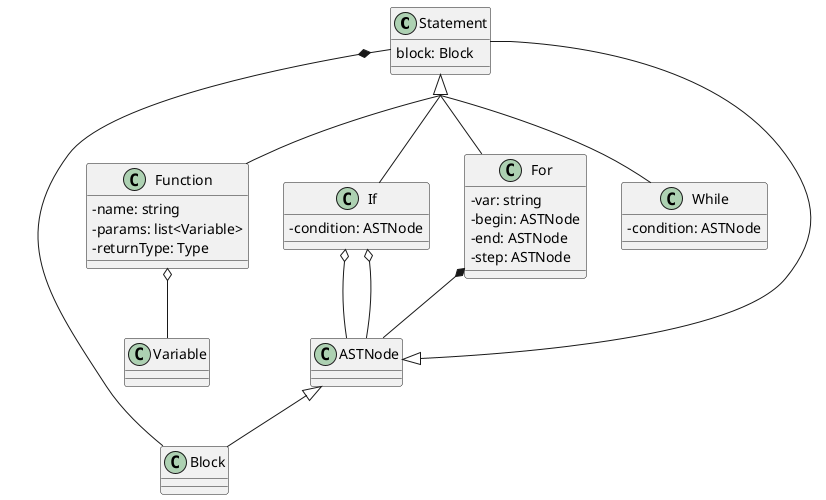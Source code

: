 @startuml
skinparam classAttributeIconSize 0
skinparam groupInheritance 3

Statement *-- Block
class Statement {
  block: Block
}

Statement <|-- Function
Function o-- Variable
class Function {
  -name: string
  -params: list<Variable>
  -returnType: Type
}

Statement <|-- If
If o-- ASTNode
class If {
  -condition: ASTNode
}

Statement <|-- For
For *-- ASTNode
class For {
  -var: string
  -begin: ASTNode
  -end: ASTNode
  -step: ASTNode
}

Statement <|-- While
If o-- ASTNode
class While {
  -condition: ASTNode
}

ASTNode <|-- Statement
ASTNode <|-- Block

@enduml
